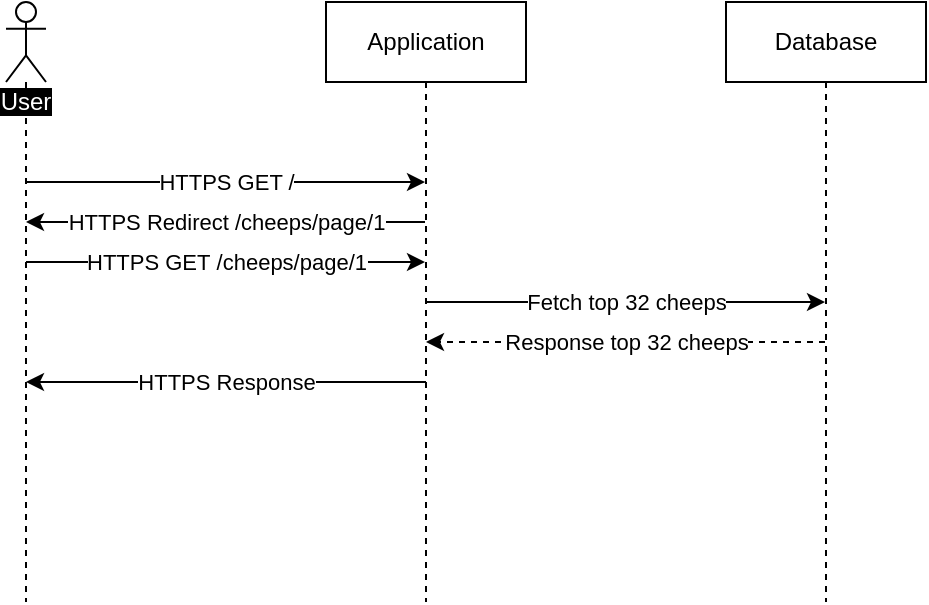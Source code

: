 <mxfile>
    <diagram id="BXLqIvPAlirHDHdfdHFH" name="Page-1">
        <mxGraphModel dx="724" dy="563" grid="1" gridSize="10" guides="1" tooltips="1" connect="1" arrows="1" fold="1" page="1" pageScale="1" pageWidth="850" pageHeight="1100" math="0" shadow="0">
            <root>
                <mxCell id="0"/>
                <mxCell id="1" parent="0"/>
                <mxCell id="6" value="HTTPS GET /" style="edgeStyle=none;html=1;" edge="1" parent="1" source="2" target="3">
                    <mxGeometry relative="1" as="geometry">
                        <Array as="points">
                            <mxPoint x="220" y="210"/>
                        </Array>
                    </mxGeometry>
                </mxCell>
                <mxCell id="8" value="HTTPS GET&amp;nbsp;/cheeps/page/1" style="edgeStyle=none;html=1;" edge="1" parent="1" source="2" target="3">
                    <mxGeometry relative="1" as="geometry">
                        <Array as="points">
                            <mxPoint x="220" y="250"/>
                        </Array>
                    </mxGeometry>
                </mxCell>
                <mxCell id="2" value="&lt;span style=&quot;background-color: rgb(0, 0, 0);&quot;&gt;&lt;font color=&quot;#ffffff&quot;&gt;User&lt;/font&gt;&lt;/span&gt;" style="shape=umlLifeline;participant=umlActor;perimeter=lifelinePerimeter;whiteSpace=wrap;html=1;container=1;collapsible=0;recursiveResize=0;verticalAlign=top;spacingTop=36;outlineConnect=0;" vertex="1" parent="1">
                    <mxGeometry x="110" y="120" width="20" height="300" as="geometry"/>
                </mxCell>
                <mxCell id="7" value="HTTPS Redirect&amp;nbsp;/cheeps/page/1" style="edgeStyle=none;html=1;" edge="1" parent="1" source="3" target="2">
                    <mxGeometry relative="1" as="geometry">
                        <Array as="points">
                            <mxPoint x="220" y="230"/>
                        </Array>
                    </mxGeometry>
                </mxCell>
                <mxCell id="9" value="Fetch top 32 cheeps" style="edgeStyle=none;html=1;" edge="1" parent="1" source="3" target="4">
                    <mxGeometry relative="1" as="geometry"/>
                </mxCell>
                <mxCell id="3" value="Application" style="shape=umlLifeline;perimeter=lifelinePerimeter;whiteSpace=wrap;html=1;container=1;collapsible=0;recursiveResize=0;outlineConnect=0;" vertex="1" parent="1">
                    <mxGeometry x="270" y="120" width="100" height="300" as="geometry"/>
                </mxCell>
                <mxCell id="11" value="HTTPS Response" style="edgeStyle=none;html=1;" edge="1" parent="3">
                    <mxGeometry relative="1" as="geometry">
                        <mxPoint x="50" y="190" as="sourcePoint"/>
                        <mxPoint x="-150" y="190" as="targetPoint"/>
                        <Array as="points"/>
                    </mxGeometry>
                </mxCell>
                <mxCell id="10" value="Response top 32 cheeps" style="edgeStyle=none;html=1;dashed=1;" edge="1" parent="1" source="4" target="3">
                    <mxGeometry relative="1" as="geometry">
                        <Array as="points">
                            <mxPoint x="420" y="290"/>
                        </Array>
                    </mxGeometry>
                </mxCell>
                <mxCell id="4" value="Database" style="shape=umlLifeline;perimeter=lifelinePerimeter;whiteSpace=wrap;html=1;container=1;collapsible=0;recursiveResize=0;outlineConnect=0;" vertex="1" parent="1">
                    <mxGeometry x="470" y="120" width="100" height="300" as="geometry"/>
                </mxCell>
            </root>
        </mxGraphModel>
    </diagram>
    <diagram id="o0RuO7J_roNP4nql1a8d" name="Page-2">
        <mxGraphModel dx="499" dy="388" grid="1" gridSize="10" guides="1" tooltips="1" connect="1" arrows="1" fold="1" page="1" pageScale="1" pageWidth="850" pageHeight="1100" math="0" shadow="0">
            <root>
                <mxCell id="0"/>
                <mxCell id="1" parent="0"/>
                <mxCell id="xXHIp6myrqmUcdK698Y4-1" value="HTTPS GET /" style="edgeStyle=none;html=1;" edge="1" parent="1" source="xXHIp6myrqmUcdK698Y4-3" target="xXHIp6myrqmUcdK698Y4-6">
                    <mxGeometry relative="1" as="geometry">
                        <Array as="points">
                            <mxPoint x="220" y="210"/>
                        </Array>
                    </mxGeometry>
                </mxCell>
                <mxCell id="xXHIp6myrqmUcdK698Y4-2" value="HTTPS GET&amp;nbsp;/cheeps/page/1" style="edgeStyle=none;html=1;" edge="1" parent="1" source="xXHIp6myrqmUcdK698Y4-3" target="xXHIp6myrqmUcdK698Y4-6">
                    <mxGeometry relative="1" as="geometry">
                        <Array as="points">
                            <mxPoint x="220" y="250"/>
                        </Array>
                    </mxGeometry>
                </mxCell>
                <mxCell id="dBDaGF6UGQcFVGBSJa-R-2" value="HTTPS POST message&amp;nbsp;" style="edgeStyle=none;html=1;" edge="1" parent="1" source="xXHIp6myrqmUcdK698Y4-3" target="xXHIp6myrqmUcdK698Y4-6">
                    <mxGeometry relative="1" as="geometry">
                        <Array as="points">
                            <mxPoint x="240" y="290"/>
                        </Array>
                    </mxGeometry>
                </mxCell>
                <mxCell id="xXHIp6myrqmUcdK698Y4-3" value="&lt;span style=&quot;background-color: rgb(0, 0, 0);&quot;&gt;&lt;font color=&quot;#ffffff&quot;&gt;User&lt;/font&gt;&lt;/span&gt;" style="shape=umlLifeline;participant=umlActor;perimeter=lifelinePerimeter;whiteSpace=wrap;html=1;container=1;collapsible=0;recursiveResize=0;verticalAlign=top;spacingTop=36;outlineConnect=0;" vertex="1" parent="1">
                    <mxGeometry x="110" y="120" width="20" height="300" as="geometry"/>
                </mxCell>
                <mxCell id="xXHIp6myrqmUcdK698Y4-4" value="HTTPS Redirect&amp;nbsp;/cheeps/page/1" style="edgeStyle=none;html=1;" edge="1" parent="1" source="xXHIp6myrqmUcdK698Y4-6" target="xXHIp6myrqmUcdK698Y4-3">
                    <mxGeometry relative="1" as="geometry">
                        <Array as="points">
                            <mxPoint x="220" y="230"/>
                        </Array>
                    </mxGeometry>
                </mxCell>
                <mxCell id="xXHIp6myrqmUcdK698Y4-5" value="Fetch top 32 cheeps" style="edgeStyle=none;html=1;" edge="1" parent="1" source="xXHIp6myrqmUcdK698Y4-6" target="xXHIp6myrqmUcdK698Y4-9">
                    <mxGeometry relative="1" as="geometry">
                        <Array as="points">
                            <mxPoint x="360" y="360"/>
                            <mxPoint x="600" y="360"/>
                        </Array>
                    </mxGeometry>
                </mxCell>
                <mxCell id="dBDaGF6UGQcFVGBSJa-R-4" value="[isUserLogin] insert new Cheep" style="edgeStyle=none;html=1;" edge="1" parent="1" source="xXHIp6myrqmUcdK698Y4-6" target="xXHIp6myrqmUcdK698Y4-9">
                    <mxGeometry relative="1" as="geometry">
                        <Array as="points">
                            <mxPoint x="430" y="340"/>
                        </Array>
                    </mxGeometry>
                </mxCell>
                <mxCell id="xXHIp6myrqmUcdK698Y4-6" value="Application" style="shape=umlLifeline;perimeter=lifelinePerimeter;whiteSpace=wrap;html=1;container=1;collapsible=0;recursiveResize=0;outlineConnect=0;" vertex="1" parent="1">
                    <mxGeometry x="270" y="120" width="100" height="300" as="geometry"/>
                </mxCell>
                <mxCell id="xXHIp6myrqmUcdK698Y4-7" value="HTTPS Response" style="edgeStyle=none;html=1;" edge="1" parent="xXHIp6myrqmUcdK698Y4-6">
                    <mxGeometry relative="1" as="geometry">
                        <mxPoint x="50" y="280" as="sourcePoint"/>
                        <mxPoint x="-150" y="280" as="targetPoint"/>
                        <Array as="points"/>
                    </mxGeometry>
                </mxCell>
                <mxCell id="xXHIp6myrqmUcdK698Y4-8" value="Response top 32 cheeps" style="edgeStyle=none;html=1;dashed=1;" edge="1" parent="1" source="xXHIp6myrqmUcdK698Y4-9" target="xXHIp6myrqmUcdK698Y4-6">
                    <mxGeometry x="0.03" relative="1" as="geometry">
                        <Array as="points">
                            <mxPoint x="470" y="390"/>
                            <mxPoint x="370" y="390"/>
                        </Array>
                        <mxPoint as="offset"/>
                    </mxGeometry>
                </mxCell>
                <mxCell id="xXHIp6myrqmUcdK698Y4-9" value="Database" style="shape=umlLifeline;perimeter=lifelinePerimeter;whiteSpace=wrap;html=1;container=1;collapsible=0;recursiveResize=0;outlineConnect=0;" vertex="1" parent="1">
                    <mxGeometry x="580" y="120" width="100" height="300" as="geometry"/>
                </mxCell>
                <mxCell id="dBDaGF6UGQcFVGBSJa-R-3" value="isUserLogin =&amp;nbsp; &amp;nbsp;User.Identity.IsAuthenticated" style="edgeStyle=none;html=1;" edge="1" parent="1" source="xXHIp6myrqmUcdK698Y4-6" target="xXHIp6myrqmUcdK698Y4-6">
                    <mxGeometry y="120" relative="1" as="geometry">
                        <Array as="points">
                            <mxPoint x="370" y="300"/>
                            <mxPoint x="370" y="310"/>
                            <mxPoint x="370" y="320"/>
                            <mxPoint x="350" y="320"/>
                        </Array>
                        <mxPoint as="offset"/>
                    </mxGeometry>
                </mxCell>
            </root>
        </mxGraphModel>
    </diagram>
    <diagram id="8RC3o7TWGqxI1lr9Yw8d" name="Page-3">
        <mxGraphModel dx="1574" dy="563" grid="1" gridSize="10" guides="1" tooltips="1" connect="1" arrows="1" fold="1" page="1" pageScale="1" pageWidth="850" pageHeight="1100" math="0" shadow="0">
            <root>
                <mxCell id="0"/>
                <mxCell id="1" parent="0"/>
                <mxCell id="lU3PuIltkp3EhtBVFQp6-1" value="HTTPS GET&amp;nbsp;/[username]/AboutMe?handler=DownloadUserInfo" style="edgeStyle=none;html=1;" edge="1" parent="1" source="lU3PuIltkp3EhtBVFQp6-4" target="lU3PuIltkp3EhtBVFQp6-8">
                    <mxGeometry relative="1" as="geometry">
                        <Array as="points">
                            <mxPoint x="220" y="210"/>
                        </Array>
                    </mxGeometry>
                </mxCell>
                <mxCell id="lU3PuIltkp3EhtBVFQp6-4" value="&lt;span style=&quot;background-color: rgb(0, 0, 0);&quot;&gt;&lt;font color=&quot;#ffffff&quot;&gt;User&lt;/font&gt;&lt;/span&gt;" style="shape=umlLifeline;participant=umlActor;perimeter=lifelinePerimeter;whiteSpace=wrap;html=1;container=1;collapsible=0;recursiveResize=0;verticalAlign=top;spacingTop=36;outlineConnect=0;" vertex="1" parent="1">
                    <mxGeometry x="-100" y="120" width="20" height="300" as="geometry"/>
                </mxCell>
                <mxCell id="lU3PuIltkp3EhtBVFQp6-6" value="Fecth all user data" style="edgeStyle=none;html=1;" edge="1" parent="1" source="lU3PuIltkp3EhtBVFQp6-8" target="lU3PuIltkp3EhtBVFQp6-11">
                    <mxGeometry relative="1" as="geometry">
                        <Array as="points">
                            <mxPoint x="360" y="360"/>
                            <mxPoint x="600" y="360"/>
                        </Array>
                    </mxGeometry>
                </mxCell>
                <mxCell id="lU3PuIltkp3EhtBVFQp6-14" value="&lt;span style=&quot;color: rgb(240, 240, 240);&quot;&gt;HTTPS Response [username]_Chirp_UserData.txt&lt;/span&gt;" style="edgeStyle=none;html=1;fontColor=#FFFFFF;" edge="1" parent="1" source="lU3PuIltkp3EhtBVFQp6-8" target="lU3PuIltkp3EhtBVFQp6-4">
                    <mxGeometry relative="1" as="geometry">
                        <Array as="points">
                            <mxPoint x="-60" y="400"/>
                        </Array>
                    </mxGeometry>
                </mxCell>
                <mxCell id="lU3PuIltkp3EhtBVFQp6-8" value="Application" style="shape=umlLifeline;perimeter=lifelinePerimeter;whiteSpace=wrap;html=1;container=1;collapsible=0;recursiveResize=0;outlineConnect=0;" vertex="1" parent="1">
                    <mxGeometry x="270" y="120" width="100" height="300" as="geometry"/>
                </mxCell>
                <mxCell id="lU3PuIltkp3EhtBVFQp6-10" value="Response all user data" style="edgeStyle=none;html=1;dashed=1;" edge="1" parent="1" source="lU3PuIltkp3EhtBVFQp6-11" target="lU3PuIltkp3EhtBVFQp6-8">
                    <mxGeometry x="0.03" relative="1" as="geometry">
                        <Array as="points">
                            <mxPoint x="470" y="390"/>
                            <mxPoint x="370" y="390"/>
                        </Array>
                        <mxPoint as="offset"/>
                    </mxGeometry>
                </mxCell>
                <mxCell id="lU3PuIltkp3EhtBVFQp6-11" value="Database" style="shape=umlLifeline;perimeter=lifelinePerimeter;whiteSpace=wrap;html=1;container=1;collapsible=0;recursiveResize=0;outlineConnect=0;" vertex="1" parent="1">
                    <mxGeometry x="580" y="120" width="100" height="300" as="geometry"/>
                </mxCell>
                <mxCell id="lU3PuIltkp3EhtBVFQp6-12" value="isUserLogin =&amp;nbsp; &amp;nbsp;User.Identity.IsAuthenticated" style="edgeStyle=none;html=1;" edge="1" parent="1" source="lU3PuIltkp3EhtBVFQp6-8" target="lU3PuIltkp3EhtBVFQp6-8">
                    <mxGeometry y="120" relative="1" as="geometry">
                        <Array as="points">
                            <mxPoint x="370" y="300"/>
                            <mxPoint x="370" y="310"/>
                            <mxPoint x="370" y="320"/>
                            <mxPoint x="350" y="320"/>
                        </Array>
                        <mxPoint as="offset"/>
                    </mxGeometry>
                </mxCell>
            </root>
        </mxGraphModel>
    </diagram>
</mxfile>